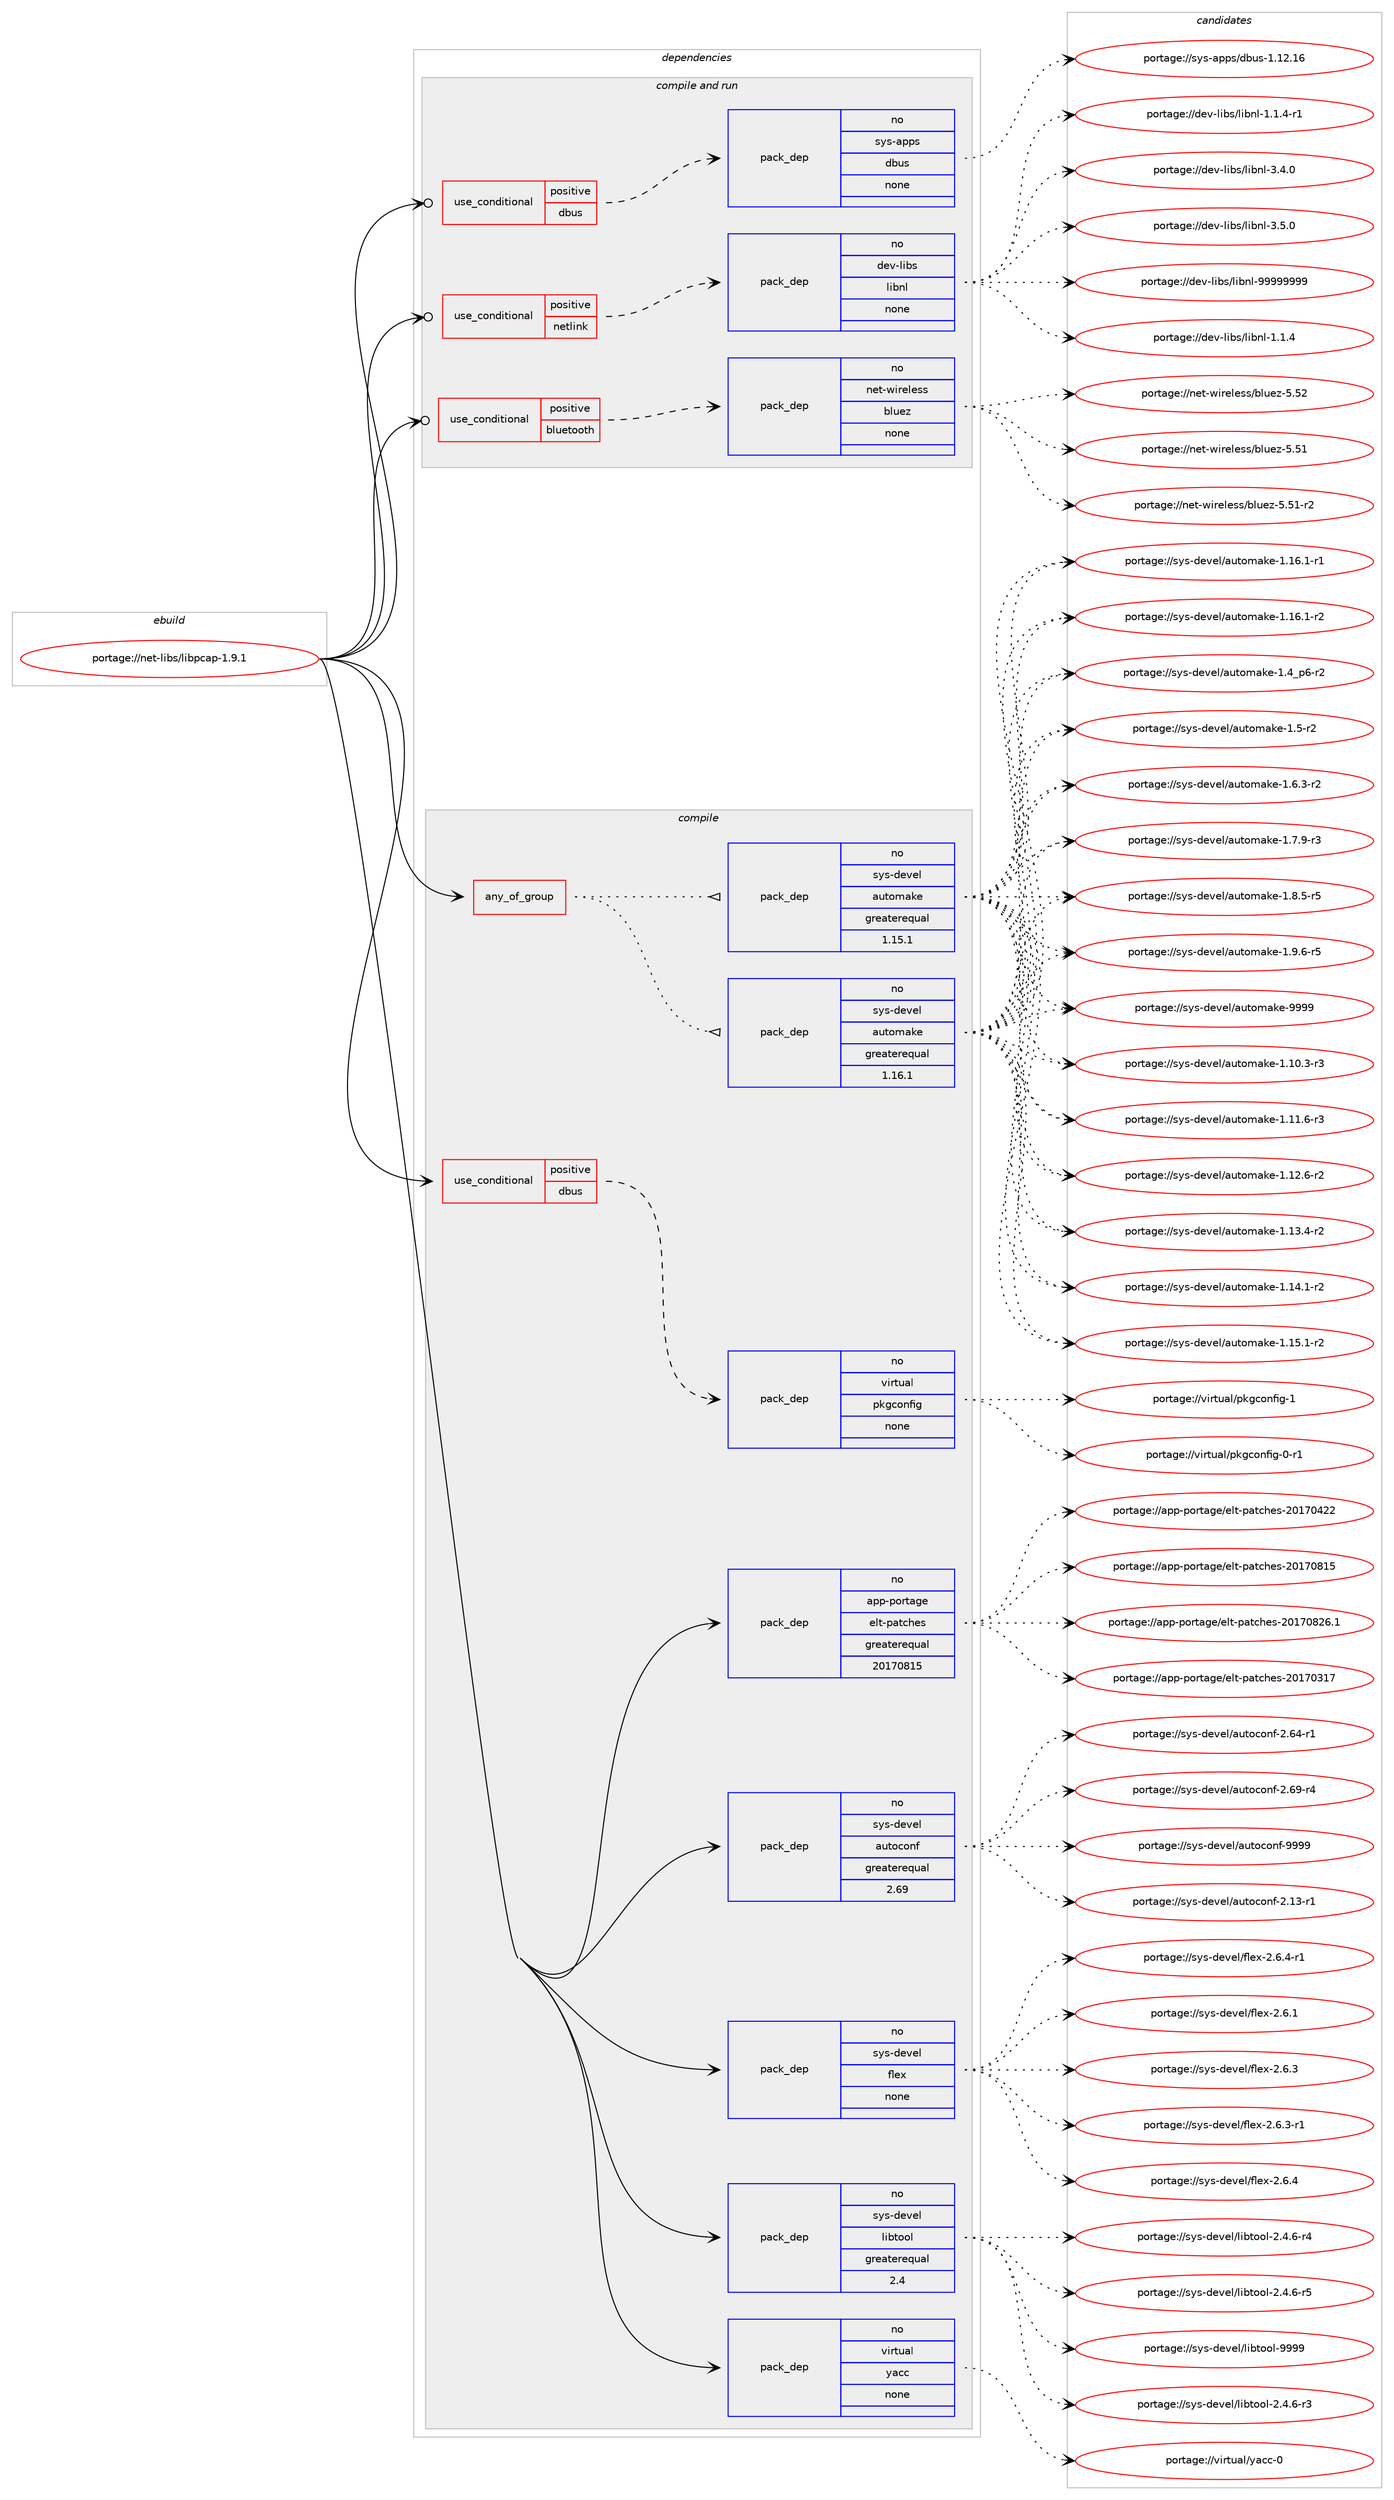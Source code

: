 digraph prolog {

# *************
# Graph options
# *************

newrank=true;
concentrate=true;
compound=true;
graph [rankdir=LR,fontname=Helvetica,fontsize=10,ranksep=1.5];#, ranksep=2.5, nodesep=0.2];
edge  [arrowhead=vee];
node  [fontname=Helvetica,fontsize=10];

# **********
# The ebuild
# **********

subgraph cluster_leftcol {
color=gray;
rank=same;
label=<<i>ebuild</i>>;
id [label="portage://net-libs/libpcap-1.9.1", color=red, width=4, href="../net-libs/libpcap-1.9.1.svg"];
}

# ****************
# The dependencies
# ****************

subgraph cluster_midcol {
color=gray;
label=<<i>dependencies</i>>;
subgraph cluster_compile {
fillcolor="#eeeeee";
style=filled;
label=<<i>compile</i>>;
subgraph any5829 {
dependency360255 [label=<<TABLE BORDER="0" CELLBORDER="1" CELLSPACING="0" CELLPADDING="4"><TR><TD CELLPADDING="10">any_of_group</TD></TR></TABLE>>, shape=none, color=red];subgraph pack264183 {
dependency360256 [label=<<TABLE BORDER="0" CELLBORDER="1" CELLSPACING="0" CELLPADDING="4" WIDTH="220"><TR><TD ROWSPAN="6" CELLPADDING="30">pack_dep</TD></TR><TR><TD WIDTH="110">no</TD></TR><TR><TD>sys-devel</TD></TR><TR><TD>automake</TD></TR><TR><TD>greaterequal</TD></TR><TR><TD>1.16.1</TD></TR></TABLE>>, shape=none, color=blue];
}
dependency360255:e -> dependency360256:w [weight=20,style="dotted",arrowhead="oinv"];
subgraph pack264184 {
dependency360257 [label=<<TABLE BORDER="0" CELLBORDER="1" CELLSPACING="0" CELLPADDING="4" WIDTH="220"><TR><TD ROWSPAN="6" CELLPADDING="30">pack_dep</TD></TR><TR><TD WIDTH="110">no</TD></TR><TR><TD>sys-devel</TD></TR><TR><TD>automake</TD></TR><TR><TD>greaterequal</TD></TR><TR><TD>1.15.1</TD></TR></TABLE>>, shape=none, color=blue];
}
dependency360255:e -> dependency360257:w [weight=20,style="dotted",arrowhead="oinv"];
}
id:e -> dependency360255:w [weight=20,style="solid",arrowhead="vee"];
subgraph cond90086 {
dependency360258 [label=<<TABLE BORDER="0" CELLBORDER="1" CELLSPACING="0" CELLPADDING="4"><TR><TD ROWSPAN="3" CELLPADDING="10">use_conditional</TD></TR><TR><TD>positive</TD></TR><TR><TD>dbus</TD></TR></TABLE>>, shape=none, color=red];
subgraph pack264185 {
dependency360259 [label=<<TABLE BORDER="0" CELLBORDER="1" CELLSPACING="0" CELLPADDING="4" WIDTH="220"><TR><TD ROWSPAN="6" CELLPADDING="30">pack_dep</TD></TR><TR><TD WIDTH="110">no</TD></TR><TR><TD>virtual</TD></TR><TR><TD>pkgconfig</TD></TR><TR><TD>none</TD></TR><TR><TD></TD></TR></TABLE>>, shape=none, color=blue];
}
dependency360258:e -> dependency360259:w [weight=20,style="dashed",arrowhead="vee"];
}
id:e -> dependency360258:w [weight=20,style="solid",arrowhead="vee"];
subgraph pack264186 {
dependency360260 [label=<<TABLE BORDER="0" CELLBORDER="1" CELLSPACING="0" CELLPADDING="4" WIDTH="220"><TR><TD ROWSPAN="6" CELLPADDING="30">pack_dep</TD></TR><TR><TD WIDTH="110">no</TD></TR><TR><TD>app-portage</TD></TR><TR><TD>elt-patches</TD></TR><TR><TD>greaterequal</TD></TR><TR><TD>20170815</TD></TR></TABLE>>, shape=none, color=blue];
}
id:e -> dependency360260:w [weight=20,style="solid",arrowhead="vee"];
subgraph pack264187 {
dependency360261 [label=<<TABLE BORDER="0" CELLBORDER="1" CELLSPACING="0" CELLPADDING="4" WIDTH="220"><TR><TD ROWSPAN="6" CELLPADDING="30">pack_dep</TD></TR><TR><TD WIDTH="110">no</TD></TR><TR><TD>sys-devel</TD></TR><TR><TD>autoconf</TD></TR><TR><TD>greaterequal</TD></TR><TR><TD>2.69</TD></TR></TABLE>>, shape=none, color=blue];
}
id:e -> dependency360261:w [weight=20,style="solid",arrowhead="vee"];
subgraph pack264188 {
dependency360262 [label=<<TABLE BORDER="0" CELLBORDER="1" CELLSPACING="0" CELLPADDING="4" WIDTH="220"><TR><TD ROWSPAN="6" CELLPADDING="30">pack_dep</TD></TR><TR><TD WIDTH="110">no</TD></TR><TR><TD>sys-devel</TD></TR><TR><TD>flex</TD></TR><TR><TD>none</TD></TR><TR><TD></TD></TR></TABLE>>, shape=none, color=blue];
}
id:e -> dependency360262:w [weight=20,style="solid",arrowhead="vee"];
subgraph pack264189 {
dependency360263 [label=<<TABLE BORDER="0" CELLBORDER="1" CELLSPACING="0" CELLPADDING="4" WIDTH="220"><TR><TD ROWSPAN="6" CELLPADDING="30">pack_dep</TD></TR><TR><TD WIDTH="110">no</TD></TR><TR><TD>sys-devel</TD></TR><TR><TD>libtool</TD></TR><TR><TD>greaterequal</TD></TR><TR><TD>2.4</TD></TR></TABLE>>, shape=none, color=blue];
}
id:e -> dependency360263:w [weight=20,style="solid",arrowhead="vee"];
subgraph pack264190 {
dependency360264 [label=<<TABLE BORDER="0" CELLBORDER="1" CELLSPACING="0" CELLPADDING="4" WIDTH="220"><TR><TD ROWSPAN="6" CELLPADDING="30">pack_dep</TD></TR><TR><TD WIDTH="110">no</TD></TR><TR><TD>virtual</TD></TR><TR><TD>yacc</TD></TR><TR><TD>none</TD></TR><TR><TD></TD></TR></TABLE>>, shape=none, color=blue];
}
id:e -> dependency360264:w [weight=20,style="solid",arrowhead="vee"];
}
subgraph cluster_compileandrun {
fillcolor="#eeeeee";
style=filled;
label=<<i>compile and run</i>>;
subgraph cond90087 {
dependency360265 [label=<<TABLE BORDER="0" CELLBORDER="1" CELLSPACING="0" CELLPADDING="4"><TR><TD ROWSPAN="3" CELLPADDING="10">use_conditional</TD></TR><TR><TD>positive</TD></TR><TR><TD>bluetooth</TD></TR></TABLE>>, shape=none, color=red];
subgraph pack264191 {
dependency360266 [label=<<TABLE BORDER="0" CELLBORDER="1" CELLSPACING="0" CELLPADDING="4" WIDTH="220"><TR><TD ROWSPAN="6" CELLPADDING="30">pack_dep</TD></TR><TR><TD WIDTH="110">no</TD></TR><TR><TD>net-wireless</TD></TR><TR><TD>bluez</TD></TR><TR><TD>none</TD></TR><TR><TD></TD></TR></TABLE>>, shape=none, color=blue];
}
dependency360265:e -> dependency360266:w [weight=20,style="dashed",arrowhead="vee"];
}
id:e -> dependency360265:w [weight=20,style="solid",arrowhead="odotvee"];
subgraph cond90088 {
dependency360267 [label=<<TABLE BORDER="0" CELLBORDER="1" CELLSPACING="0" CELLPADDING="4"><TR><TD ROWSPAN="3" CELLPADDING="10">use_conditional</TD></TR><TR><TD>positive</TD></TR><TR><TD>dbus</TD></TR></TABLE>>, shape=none, color=red];
subgraph pack264192 {
dependency360268 [label=<<TABLE BORDER="0" CELLBORDER="1" CELLSPACING="0" CELLPADDING="4" WIDTH="220"><TR><TD ROWSPAN="6" CELLPADDING="30">pack_dep</TD></TR><TR><TD WIDTH="110">no</TD></TR><TR><TD>sys-apps</TD></TR><TR><TD>dbus</TD></TR><TR><TD>none</TD></TR><TR><TD></TD></TR></TABLE>>, shape=none, color=blue];
}
dependency360267:e -> dependency360268:w [weight=20,style="dashed",arrowhead="vee"];
}
id:e -> dependency360267:w [weight=20,style="solid",arrowhead="odotvee"];
subgraph cond90089 {
dependency360269 [label=<<TABLE BORDER="0" CELLBORDER="1" CELLSPACING="0" CELLPADDING="4"><TR><TD ROWSPAN="3" CELLPADDING="10">use_conditional</TD></TR><TR><TD>positive</TD></TR><TR><TD>netlink</TD></TR></TABLE>>, shape=none, color=red];
subgraph pack264193 {
dependency360270 [label=<<TABLE BORDER="0" CELLBORDER="1" CELLSPACING="0" CELLPADDING="4" WIDTH="220"><TR><TD ROWSPAN="6" CELLPADDING="30">pack_dep</TD></TR><TR><TD WIDTH="110">no</TD></TR><TR><TD>dev-libs</TD></TR><TR><TD>libnl</TD></TR><TR><TD>none</TD></TR><TR><TD></TD></TR></TABLE>>, shape=none, color=blue];
}
dependency360269:e -> dependency360270:w [weight=20,style="dashed",arrowhead="vee"];
}
id:e -> dependency360269:w [weight=20,style="solid",arrowhead="odotvee"];
}
subgraph cluster_run {
fillcolor="#eeeeee";
style=filled;
label=<<i>run</i>>;
}
}

# **************
# The candidates
# **************

subgraph cluster_choices {
rank=same;
color=gray;
label=<<i>candidates</i>>;

subgraph choice264183 {
color=black;
nodesep=1;
choiceportage11512111545100101118101108479711711611110997107101454946494846514511451 [label="portage://sys-devel/automake-1.10.3-r3", color=red, width=4,href="../sys-devel/automake-1.10.3-r3.svg"];
choiceportage11512111545100101118101108479711711611110997107101454946494946544511451 [label="portage://sys-devel/automake-1.11.6-r3", color=red, width=4,href="../sys-devel/automake-1.11.6-r3.svg"];
choiceportage11512111545100101118101108479711711611110997107101454946495046544511450 [label="portage://sys-devel/automake-1.12.6-r2", color=red, width=4,href="../sys-devel/automake-1.12.6-r2.svg"];
choiceportage11512111545100101118101108479711711611110997107101454946495146524511450 [label="portage://sys-devel/automake-1.13.4-r2", color=red, width=4,href="../sys-devel/automake-1.13.4-r2.svg"];
choiceportage11512111545100101118101108479711711611110997107101454946495246494511450 [label="portage://sys-devel/automake-1.14.1-r2", color=red, width=4,href="../sys-devel/automake-1.14.1-r2.svg"];
choiceportage11512111545100101118101108479711711611110997107101454946495346494511450 [label="portage://sys-devel/automake-1.15.1-r2", color=red, width=4,href="../sys-devel/automake-1.15.1-r2.svg"];
choiceportage11512111545100101118101108479711711611110997107101454946495446494511449 [label="portage://sys-devel/automake-1.16.1-r1", color=red, width=4,href="../sys-devel/automake-1.16.1-r1.svg"];
choiceportage11512111545100101118101108479711711611110997107101454946495446494511450 [label="portage://sys-devel/automake-1.16.1-r2", color=red, width=4,href="../sys-devel/automake-1.16.1-r2.svg"];
choiceportage115121115451001011181011084797117116111109971071014549465295112544511450 [label="portage://sys-devel/automake-1.4_p6-r2", color=red, width=4,href="../sys-devel/automake-1.4_p6-r2.svg"];
choiceportage11512111545100101118101108479711711611110997107101454946534511450 [label="portage://sys-devel/automake-1.5-r2", color=red, width=4,href="../sys-devel/automake-1.5-r2.svg"];
choiceportage115121115451001011181011084797117116111109971071014549465446514511450 [label="portage://sys-devel/automake-1.6.3-r2", color=red, width=4,href="../sys-devel/automake-1.6.3-r2.svg"];
choiceportage115121115451001011181011084797117116111109971071014549465546574511451 [label="portage://sys-devel/automake-1.7.9-r3", color=red, width=4,href="../sys-devel/automake-1.7.9-r3.svg"];
choiceportage115121115451001011181011084797117116111109971071014549465646534511453 [label="portage://sys-devel/automake-1.8.5-r5", color=red, width=4,href="../sys-devel/automake-1.8.5-r5.svg"];
choiceportage115121115451001011181011084797117116111109971071014549465746544511453 [label="portage://sys-devel/automake-1.9.6-r5", color=red, width=4,href="../sys-devel/automake-1.9.6-r5.svg"];
choiceportage115121115451001011181011084797117116111109971071014557575757 [label="portage://sys-devel/automake-9999", color=red, width=4,href="../sys-devel/automake-9999.svg"];
dependency360256:e -> choiceportage11512111545100101118101108479711711611110997107101454946494846514511451:w [style=dotted,weight="100"];
dependency360256:e -> choiceportage11512111545100101118101108479711711611110997107101454946494946544511451:w [style=dotted,weight="100"];
dependency360256:e -> choiceportage11512111545100101118101108479711711611110997107101454946495046544511450:w [style=dotted,weight="100"];
dependency360256:e -> choiceportage11512111545100101118101108479711711611110997107101454946495146524511450:w [style=dotted,weight="100"];
dependency360256:e -> choiceportage11512111545100101118101108479711711611110997107101454946495246494511450:w [style=dotted,weight="100"];
dependency360256:e -> choiceportage11512111545100101118101108479711711611110997107101454946495346494511450:w [style=dotted,weight="100"];
dependency360256:e -> choiceportage11512111545100101118101108479711711611110997107101454946495446494511449:w [style=dotted,weight="100"];
dependency360256:e -> choiceportage11512111545100101118101108479711711611110997107101454946495446494511450:w [style=dotted,weight="100"];
dependency360256:e -> choiceportage115121115451001011181011084797117116111109971071014549465295112544511450:w [style=dotted,weight="100"];
dependency360256:e -> choiceportage11512111545100101118101108479711711611110997107101454946534511450:w [style=dotted,weight="100"];
dependency360256:e -> choiceportage115121115451001011181011084797117116111109971071014549465446514511450:w [style=dotted,weight="100"];
dependency360256:e -> choiceportage115121115451001011181011084797117116111109971071014549465546574511451:w [style=dotted,weight="100"];
dependency360256:e -> choiceportage115121115451001011181011084797117116111109971071014549465646534511453:w [style=dotted,weight="100"];
dependency360256:e -> choiceportage115121115451001011181011084797117116111109971071014549465746544511453:w [style=dotted,weight="100"];
dependency360256:e -> choiceportage115121115451001011181011084797117116111109971071014557575757:w [style=dotted,weight="100"];
}
subgraph choice264184 {
color=black;
nodesep=1;
choiceportage11512111545100101118101108479711711611110997107101454946494846514511451 [label="portage://sys-devel/automake-1.10.3-r3", color=red, width=4,href="../sys-devel/automake-1.10.3-r3.svg"];
choiceportage11512111545100101118101108479711711611110997107101454946494946544511451 [label="portage://sys-devel/automake-1.11.6-r3", color=red, width=4,href="../sys-devel/automake-1.11.6-r3.svg"];
choiceportage11512111545100101118101108479711711611110997107101454946495046544511450 [label="portage://sys-devel/automake-1.12.6-r2", color=red, width=4,href="../sys-devel/automake-1.12.6-r2.svg"];
choiceportage11512111545100101118101108479711711611110997107101454946495146524511450 [label="portage://sys-devel/automake-1.13.4-r2", color=red, width=4,href="../sys-devel/automake-1.13.4-r2.svg"];
choiceportage11512111545100101118101108479711711611110997107101454946495246494511450 [label="portage://sys-devel/automake-1.14.1-r2", color=red, width=4,href="../sys-devel/automake-1.14.1-r2.svg"];
choiceportage11512111545100101118101108479711711611110997107101454946495346494511450 [label="portage://sys-devel/automake-1.15.1-r2", color=red, width=4,href="../sys-devel/automake-1.15.1-r2.svg"];
choiceportage11512111545100101118101108479711711611110997107101454946495446494511449 [label="portage://sys-devel/automake-1.16.1-r1", color=red, width=4,href="../sys-devel/automake-1.16.1-r1.svg"];
choiceportage11512111545100101118101108479711711611110997107101454946495446494511450 [label="portage://sys-devel/automake-1.16.1-r2", color=red, width=4,href="../sys-devel/automake-1.16.1-r2.svg"];
choiceportage115121115451001011181011084797117116111109971071014549465295112544511450 [label="portage://sys-devel/automake-1.4_p6-r2", color=red, width=4,href="../sys-devel/automake-1.4_p6-r2.svg"];
choiceportage11512111545100101118101108479711711611110997107101454946534511450 [label="portage://sys-devel/automake-1.5-r2", color=red, width=4,href="../sys-devel/automake-1.5-r2.svg"];
choiceportage115121115451001011181011084797117116111109971071014549465446514511450 [label="portage://sys-devel/automake-1.6.3-r2", color=red, width=4,href="../sys-devel/automake-1.6.3-r2.svg"];
choiceportage115121115451001011181011084797117116111109971071014549465546574511451 [label="portage://sys-devel/automake-1.7.9-r3", color=red, width=4,href="../sys-devel/automake-1.7.9-r3.svg"];
choiceportage115121115451001011181011084797117116111109971071014549465646534511453 [label="portage://sys-devel/automake-1.8.5-r5", color=red, width=4,href="../sys-devel/automake-1.8.5-r5.svg"];
choiceportage115121115451001011181011084797117116111109971071014549465746544511453 [label="portage://sys-devel/automake-1.9.6-r5", color=red, width=4,href="../sys-devel/automake-1.9.6-r5.svg"];
choiceportage115121115451001011181011084797117116111109971071014557575757 [label="portage://sys-devel/automake-9999", color=red, width=4,href="../sys-devel/automake-9999.svg"];
dependency360257:e -> choiceportage11512111545100101118101108479711711611110997107101454946494846514511451:w [style=dotted,weight="100"];
dependency360257:e -> choiceportage11512111545100101118101108479711711611110997107101454946494946544511451:w [style=dotted,weight="100"];
dependency360257:e -> choiceportage11512111545100101118101108479711711611110997107101454946495046544511450:w [style=dotted,weight="100"];
dependency360257:e -> choiceportage11512111545100101118101108479711711611110997107101454946495146524511450:w [style=dotted,weight="100"];
dependency360257:e -> choiceportage11512111545100101118101108479711711611110997107101454946495246494511450:w [style=dotted,weight="100"];
dependency360257:e -> choiceportage11512111545100101118101108479711711611110997107101454946495346494511450:w [style=dotted,weight="100"];
dependency360257:e -> choiceportage11512111545100101118101108479711711611110997107101454946495446494511449:w [style=dotted,weight="100"];
dependency360257:e -> choiceportage11512111545100101118101108479711711611110997107101454946495446494511450:w [style=dotted,weight="100"];
dependency360257:e -> choiceportage115121115451001011181011084797117116111109971071014549465295112544511450:w [style=dotted,weight="100"];
dependency360257:e -> choiceportage11512111545100101118101108479711711611110997107101454946534511450:w [style=dotted,weight="100"];
dependency360257:e -> choiceportage115121115451001011181011084797117116111109971071014549465446514511450:w [style=dotted,weight="100"];
dependency360257:e -> choiceportage115121115451001011181011084797117116111109971071014549465546574511451:w [style=dotted,weight="100"];
dependency360257:e -> choiceportage115121115451001011181011084797117116111109971071014549465646534511453:w [style=dotted,weight="100"];
dependency360257:e -> choiceportage115121115451001011181011084797117116111109971071014549465746544511453:w [style=dotted,weight="100"];
dependency360257:e -> choiceportage115121115451001011181011084797117116111109971071014557575757:w [style=dotted,weight="100"];
}
subgraph choice264185 {
color=black;
nodesep=1;
choiceportage11810511411611797108471121071039911111010210510345484511449 [label="portage://virtual/pkgconfig-0-r1", color=red, width=4,href="../virtual/pkgconfig-0-r1.svg"];
choiceportage1181051141161179710847112107103991111101021051034549 [label="portage://virtual/pkgconfig-1", color=red, width=4,href="../virtual/pkgconfig-1.svg"];
dependency360259:e -> choiceportage11810511411611797108471121071039911111010210510345484511449:w [style=dotted,weight="100"];
dependency360259:e -> choiceportage1181051141161179710847112107103991111101021051034549:w [style=dotted,weight="100"];
}
subgraph choice264186 {
color=black;
nodesep=1;
choiceportage97112112451121111141169710310147101108116451129711699104101115455048495548514955 [label="portage://app-portage/elt-patches-20170317", color=red, width=4,href="../app-portage/elt-patches-20170317.svg"];
choiceportage97112112451121111141169710310147101108116451129711699104101115455048495548525050 [label="portage://app-portage/elt-patches-20170422", color=red, width=4,href="../app-portage/elt-patches-20170422.svg"];
choiceportage97112112451121111141169710310147101108116451129711699104101115455048495548564953 [label="portage://app-portage/elt-patches-20170815", color=red, width=4,href="../app-portage/elt-patches-20170815.svg"];
choiceportage971121124511211111411697103101471011081164511297116991041011154550484955485650544649 [label="portage://app-portage/elt-patches-20170826.1", color=red, width=4,href="../app-portage/elt-patches-20170826.1.svg"];
dependency360260:e -> choiceportage97112112451121111141169710310147101108116451129711699104101115455048495548514955:w [style=dotted,weight="100"];
dependency360260:e -> choiceportage97112112451121111141169710310147101108116451129711699104101115455048495548525050:w [style=dotted,weight="100"];
dependency360260:e -> choiceportage97112112451121111141169710310147101108116451129711699104101115455048495548564953:w [style=dotted,weight="100"];
dependency360260:e -> choiceportage971121124511211111411697103101471011081164511297116991041011154550484955485650544649:w [style=dotted,weight="100"];
}
subgraph choice264187 {
color=black;
nodesep=1;
choiceportage1151211154510010111810110847971171161119911111010245504649514511449 [label="portage://sys-devel/autoconf-2.13-r1", color=red, width=4,href="../sys-devel/autoconf-2.13-r1.svg"];
choiceportage1151211154510010111810110847971171161119911111010245504654524511449 [label="portage://sys-devel/autoconf-2.64-r1", color=red, width=4,href="../sys-devel/autoconf-2.64-r1.svg"];
choiceportage1151211154510010111810110847971171161119911111010245504654574511452 [label="portage://sys-devel/autoconf-2.69-r4", color=red, width=4,href="../sys-devel/autoconf-2.69-r4.svg"];
choiceportage115121115451001011181011084797117116111991111101024557575757 [label="portage://sys-devel/autoconf-9999", color=red, width=4,href="../sys-devel/autoconf-9999.svg"];
dependency360261:e -> choiceportage1151211154510010111810110847971171161119911111010245504649514511449:w [style=dotted,weight="100"];
dependency360261:e -> choiceportage1151211154510010111810110847971171161119911111010245504654524511449:w [style=dotted,weight="100"];
dependency360261:e -> choiceportage1151211154510010111810110847971171161119911111010245504654574511452:w [style=dotted,weight="100"];
dependency360261:e -> choiceportage115121115451001011181011084797117116111991111101024557575757:w [style=dotted,weight="100"];
}
subgraph choice264188 {
color=black;
nodesep=1;
choiceportage1151211154510010111810110847102108101120455046544649 [label="portage://sys-devel/flex-2.6.1", color=red, width=4,href="../sys-devel/flex-2.6.1.svg"];
choiceportage1151211154510010111810110847102108101120455046544651 [label="portage://sys-devel/flex-2.6.3", color=red, width=4,href="../sys-devel/flex-2.6.3.svg"];
choiceportage11512111545100101118101108471021081011204550465446514511449 [label="portage://sys-devel/flex-2.6.3-r1", color=red, width=4,href="../sys-devel/flex-2.6.3-r1.svg"];
choiceportage1151211154510010111810110847102108101120455046544652 [label="portage://sys-devel/flex-2.6.4", color=red, width=4,href="../sys-devel/flex-2.6.4.svg"];
choiceportage11512111545100101118101108471021081011204550465446524511449 [label="portage://sys-devel/flex-2.6.4-r1", color=red, width=4,href="../sys-devel/flex-2.6.4-r1.svg"];
dependency360262:e -> choiceportage1151211154510010111810110847102108101120455046544649:w [style=dotted,weight="100"];
dependency360262:e -> choiceportage1151211154510010111810110847102108101120455046544651:w [style=dotted,weight="100"];
dependency360262:e -> choiceportage11512111545100101118101108471021081011204550465446514511449:w [style=dotted,weight="100"];
dependency360262:e -> choiceportage1151211154510010111810110847102108101120455046544652:w [style=dotted,weight="100"];
dependency360262:e -> choiceportage11512111545100101118101108471021081011204550465446524511449:w [style=dotted,weight="100"];
}
subgraph choice264189 {
color=black;
nodesep=1;
choiceportage1151211154510010111810110847108105981161111111084550465246544511451 [label="portage://sys-devel/libtool-2.4.6-r3", color=red, width=4,href="../sys-devel/libtool-2.4.6-r3.svg"];
choiceportage1151211154510010111810110847108105981161111111084550465246544511452 [label="portage://sys-devel/libtool-2.4.6-r4", color=red, width=4,href="../sys-devel/libtool-2.4.6-r4.svg"];
choiceportage1151211154510010111810110847108105981161111111084550465246544511453 [label="portage://sys-devel/libtool-2.4.6-r5", color=red, width=4,href="../sys-devel/libtool-2.4.6-r5.svg"];
choiceportage1151211154510010111810110847108105981161111111084557575757 [label="portage://sys-devel/libtool-9999", color=red, width=4,href="../sys-devel/libtool-9999.svg"];
dependency360263:e -> choiceportage1151211154510010111810110847108105981161111111084550465246544511451:w [style=dotted,weight="100"];
dependency360263:e -> choiceportage1151211154510010111810110847108105981161111111084550465246544511452:w [style=dotted,weight="100"];
dependency360263:e -> choiceportage1151211154510010111810110847108105981161111111084550465246544511453:w [style=dotted,weight="100"];
dependency360263:e -> choiceportage1151211154510010111810110847108105981161111111084557575757:w [style=dotted,weight="100"];
}
subgraph choice264190 {
color=black;
nodesep=1;
choiceportage11810511411611797108471219799994548 [label="portage://virtual/yacc-0", color=red, width=4,href="../virtual/yacc-0.svg"];
dependency360264:e -> choiceportage11810511411611797108471219799994548:w [style=dotted,weight="100"];
}
subgraph choice264191 {
color=black;
nodesep=1;
choiceportage1101011164511910511410110810111511547981081171011224553465349 [label="portage://net-wireless/bluez-5.51", color=red, width=4,href="../net-wireless/bluez-5.51.svg"];
choiceportage11010111645119105114101108101115115479810811710112245534653494511450 [label="portage://net-wireless/bluez-5.51-r2", color=red, width=4,href="../net-wireless/bluez-5.51-r2.svg"];
choiceportage1101011164511910511410110810111511547981081171011224553465350 [label="portage://net-wireless/bluez-5.52", color=red, width=4,href="../net-wireless/bluez-5.52.svg"];
dependency360266:e -> choiceportage1101011164511910511410110810111511547981081171011224553465349:w [style=dotted,weight="100"];
dependency360266:e -> choiceportage11010111645119105114101108101115115479810811710112245534653494511450:w [style=dotted,weight="100"];
dependency360266:e -> choiceportage1101011164511910511410110810111511547981081171011224553465350:w [style=dotted,weight="100"];
}
subgraph choice264192 {
color=black;
nodesep=1;
choiceportage115121115459711211211547100981171154549464950464954 [label="portage://sys-apps/dbus-1.12.16", color=red, width=4,href="../sys-apps/dbus-1.12.16.svg"];
dependency360268:e -> choiceportage115121115459711211211547100981171154549464950464954:w [style=dotted,weight="100"];
}
subgraph choice264193 {
color=black;
nodesep=1;
choiceportage10010111845108105981154710810598110108454946494652 [label="portage://dev-libs/libnl-1.1.4", color=red, width=4,href="../dev-libs/libnl-1.1.4.svg"];
choiceportage100101118451081059811547108105981101084549464946524511449 [label="portage://dev-libs/libnl-1.1.4-r1", color=red, width=4,href="../dev-libs/libnl-1.1.4-r1.svg"];
choiceportage10010111845108105981154710810598110108455146524648 [label="portage://dev-libs/libnl-3.4.0", color=red, width=4,href="../dev-libs/libnl-3.4.0.svg"];
choiceportage10010111845108105981154710810598110108455146534648 [label="portage://dev-libs/libnl-3.5.0", color=red, width=4,href="../dev-libs/libnl-3.5.0.svg"];
choiceportage10010111845108105981154710810598110108455757575757575757 [label="portage://dev-libs/libnl-99999999", color=red, width=4,href="../dev-libs/libnl-99999999.svg"];
dependency360270:e -> choiceportage10010111845108105981154710810598110108454946494652:w [style=dotted,weight="100"];
dependency360270:e -> choiceportage100101118451081059811547108105981101084549464946524511449:w [style=dotted,weight="100"];
dependency360270:e -> choiceportage10010111845108105981154710810598110108455146524648:w [style=dotted,weight="100"];
dependency360270:e -> choiceportage10010111845108105981154710810598110108455146534648:w [style=dotted,weight="100"];
dependency360270:e -> choiceportage10010111845108105981154710810598110108455757575757575757:w [style=dotted,weight="100"];
}
}

}
